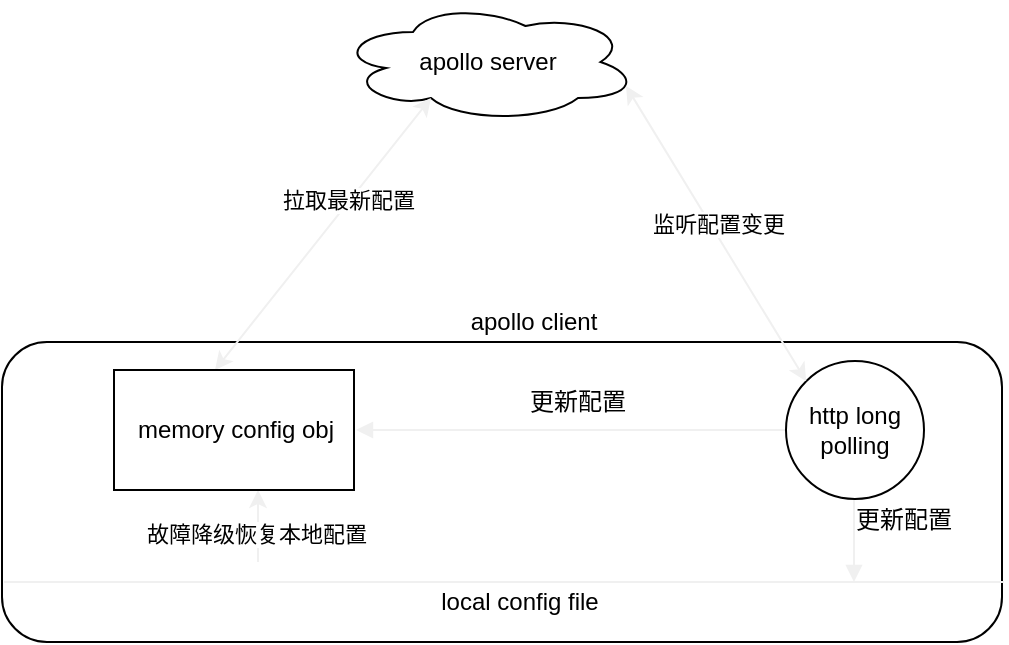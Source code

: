 <mxfile version="13.1.3">
    <diagram id="6hGFLwfOUW9BJ-s0fimq" name="Page-1">
        <mxGraphModel dx="629" dy="414" grid="1" gridSize="10" guides="1" tooltips="1" connect="1" arrows="1" fold="1" page="1" pageScale="1" pageWidth="827" pageHeight="1169" math="0" shadow="0">
            <root>
                <mxCell id="0"/>
                <mxCell id="1" parent="0"/>
                <mxCell id="3" value="apollo server" style="ellipse;shape=cloud;whiteSpace=wrap;html=1;" parent="1" vertex="1">
                    <mxGeometry x="237" y="40" width="150" height="60" as="geometry"/>
                </mxCell>
                <mxCell id="5" value="" style="rounded=1;whiteSpace=wrap;html=1;" parent="1" vertex="1">
                    <mxGeometry x="69" y="210" width="500" height="150" as="geometry"/>
                </mxCell>
                <mxCell id="6" value="apollo client" style="text;html=1;strokeColor=none;fillColor=none;align=center;verticalAlign=middle;whiteSpace=wrap;rounded=0;" parent="1" vertex="1">
                    <mxGeometry x="250" y="190" width="170" height="20" as="geometry"/>
                </mxCell>
                <mxCell id="20" style="edgeStyle=orthogonalEdgeStyle;rounded=0;orthogonalLoop=1;jettySize=auto;html=1;exitX=0.5;exitY=1;exitDx=0;exitDy=0;endArrow=block;endFill=1;targetPerimeterSpacing=1;strokeColor=#F0F0F0;" parent="1" edge="1">
                    <mxGeometry relative="1" as="geometry">
                        <mxPoint x="495" y="330" as="targetPoint"/>
                        <mxPoint x="495" y="288.5" as="sourcePoint"/>
                    </mxGeometry>
                </mxCell>
                <mxCell id="41" style="edgeStyle=orthogonalEdgeStyle;rounded=0;orthogonalLoop=1;jettySize=auto;html=1;exitX=0;exitY=0.5;exitDx=0;exitDy=0;entryX=1;entryY=0.5;entryDx=0;entryDy=0;endArrow=block;endFill=1;targetPerimeterSpacing=1;strokeColor=#F0F0F0;" parent="1" source="8" target="22" edge="1">
                    <mxGeometry relative="1" as="geometry"/>
                </mxCell>
                <mxCell id="8" value="http long polling" style="ellipse;whiteSpace=wrap;html=1;aspect=fixed;" parent="1" vertex="1">
                    <mxGeometry x="461" y="219.5" width="69" height="69" as="geometry"/>
                </mxCell>
                <mxCell id="13" value="" style="endArrow=classic;startArrow=classic;html=1;strokeColor=#F0F0F0;exitX=0;exitY=0;exitDx=0;exitDy=0;entryX=0.96;entryY=0.7;entryDx=0;entryDy=0;entryPerimeter=0;" parent="1" source="8" target="3" edge="1">
                    <mxGeometry width="50" height="50" relative="1" as="geometry">
                        <mxPoint x="269" y="150" as="sourcePoint"/>
                        <mxPoint x="319" y="100" as="targetPoint"/>
                    </mxGeometry>
                </mxCell>
                <mxCell id="37" value="监听配置变更" style="edgeLabel;html=1;align=center;verticalAlign=middle;resizable=0;points=[];" parent="13" vertex="1" connectable="0">
                    <mxGeometry x="0.048" y="-3" relative="1" as="geometry">
                        <mxPoint as="offset"/>
                    </mxGeometry>
                </mxCell>
                <mxCell id="15" value="" style="endArrow=none;html=1;strokeColor=#F0F0F0;entryX=0.75;entryY=1;entryDx=0;entryDy=0;exitX=0.002;exitY=0.8;exitDx=0;exitDy=0;exitPerimeter=0;" parent="1" source="5" edge="1">
                    <mxGeometry width="50" height="50" relative="1" as="geometry">
                        <mxPoint x="290" y="230" as="sourcePoint"/>
                        <mxPoint x="570" y="330" as="targetPoint"/>
                        <Array as="points">
                            <mxPoint x="319" y="330"/>
                        </Array>
                    </mxGeometry>
                </mxCell>
                <mxCell id="18" value="local config file" style="text;html=1;strokeColor=none;fillColor=none;align=center;verticalAlign=middle;whiteSpace=wrap;rounded=0;" parent="1" vertex="1">
                    <mxGeometry x="273" y="330" width="110" height="20" as="geometry"/>
                </mxCell>
                <mxCell id="19" value="" style="endArrow=classic;html=1;strokeColor=#F0F0F0;" parent="1" edge="1">
                    <mxGeometry width="50" height="50" relative="1" as="geometry">
                        <mxPoint x="520" y="320" as="sourcePoint"/>
                        <mxPoint x="520" y="320" as="targetPoint"/>
                    </mxGeometry>
                </mxCell>
                <mxCell id="25" value="" style="endArrow=classic;html=1;strokeColor=#F0F0F0;entryX=0.5;entryY=1;entryDx=0;entryDy=0;" parent="1" edge="1">
                    <mxGeometry width="50" height="50" relative="1" as="geometry">
                        <mxPoint x="197" y="320" as="sourcePoint"/>
                        <mxPoint x="197" y="284" as="targetPoint"/>
                    </mxGeometry>
                </mxCell>
                <mxCell id="29" value="故障降级恢复本地配置" style="edgeLabel;html=1;align=center;verticalAlign=middle;resizable=0;points=[];" parent="25" vertex="1" connectable="0">
                    <mxGeometry x="-0.222" y="1" relative="1" as="geometry">
                        <mxPoint as="offset"/>
                    </mxGeometry>
                </mxCell>
                <mxCell id="26" value="" style="endArrow=classic;startArrow=classic;html=1;strokeColor=#F0F0F0;entryX=0.31;entryY=0.8;entryDx=0;entryDy=0;entryPerimeter=0;exitX=0.5;exitY=0;exitDx=0;exitDy=0;" parent="1" target="3" edge="1">
                    <mxGeometry width="50" height="50" relative="1" as="geometry">
                        <mxPoint x="175.5" y="224" as="sourcePoint"/>
                        <mxPoint x="260" y="100" as="targetPoint"/>
                    </mxGeometry>
                </mxCell>
                <mxCell id="36" value="拉取最新配置" style="edgeLabel;html=1;align=center;verticalAlign=middle;resizable=0;points=[];" parent="26" vertex="1" connectable="0">
                    <mxGeometry x="0.243" y="1" relative="1" as="geometry">
                        <mxPoint as="offset"/>
                    </mxGeometry>
                </mxCell>
                <mxCell id="31" value="更新配置" style="text;html=1;strokeColor=none;fillColor=none;align=center;verticalAlign=middle;whiteSpace=wrap;rounded=0;" parent="1" vertex="1">
                    <mxGeometry x="490" y="288.5" width="60" height="20" as="geometry"/>
                </mxCell>
                <mxCell id="32" style="edgeStyle=orthogonalEdgeStyle;rounded=0;orthogonalLoop=1;jettySize=auto;html=1;exitX=0.5;exitY=1;exitDx=0;exitDy=0;endArrow=block;endFill=1;targetPerimeterSpacing=1;strokeColor=#F0F0F0;" parent="1" source="22" target="22" edge="1">
                    <mxGeometry relative="1" as="geometry"/>
                </mxCell>
                <mxCell id="38" value="" style="rounded=0;whiteSpace=wrap;html=1;" parent="1" vertex="1">
                    <mxGeometry x="125" y="224" width="120" height="60" as="geometry"/>
                </mxCell>
                <mxCell id="22" value="memory config obj" style="text;html=1;strokeColor=none;fillColor=none;align=center;verticalAlign=middle;whiteSpace=wrap;rounded=0;" parent="1" vertex="1">
                    <mxGeometry x="126" y="244" width="120" height="20" as="geometry"/>
                </mxCell>
                <mxCell id="44" value="更新配置" style="text;html=1;strokeColor=none;fillColor=none;align=center;verticalAlign=middle;whiteSpace=wrap;rounded=0;" parent="1" vertex="1">
                    <mxGeometry x="327" y="230" width="60" height="20" as="geometry"/>
                </mxCell>
            </root>
        </mxGraphModel>
    </diagram>
</mxfile>